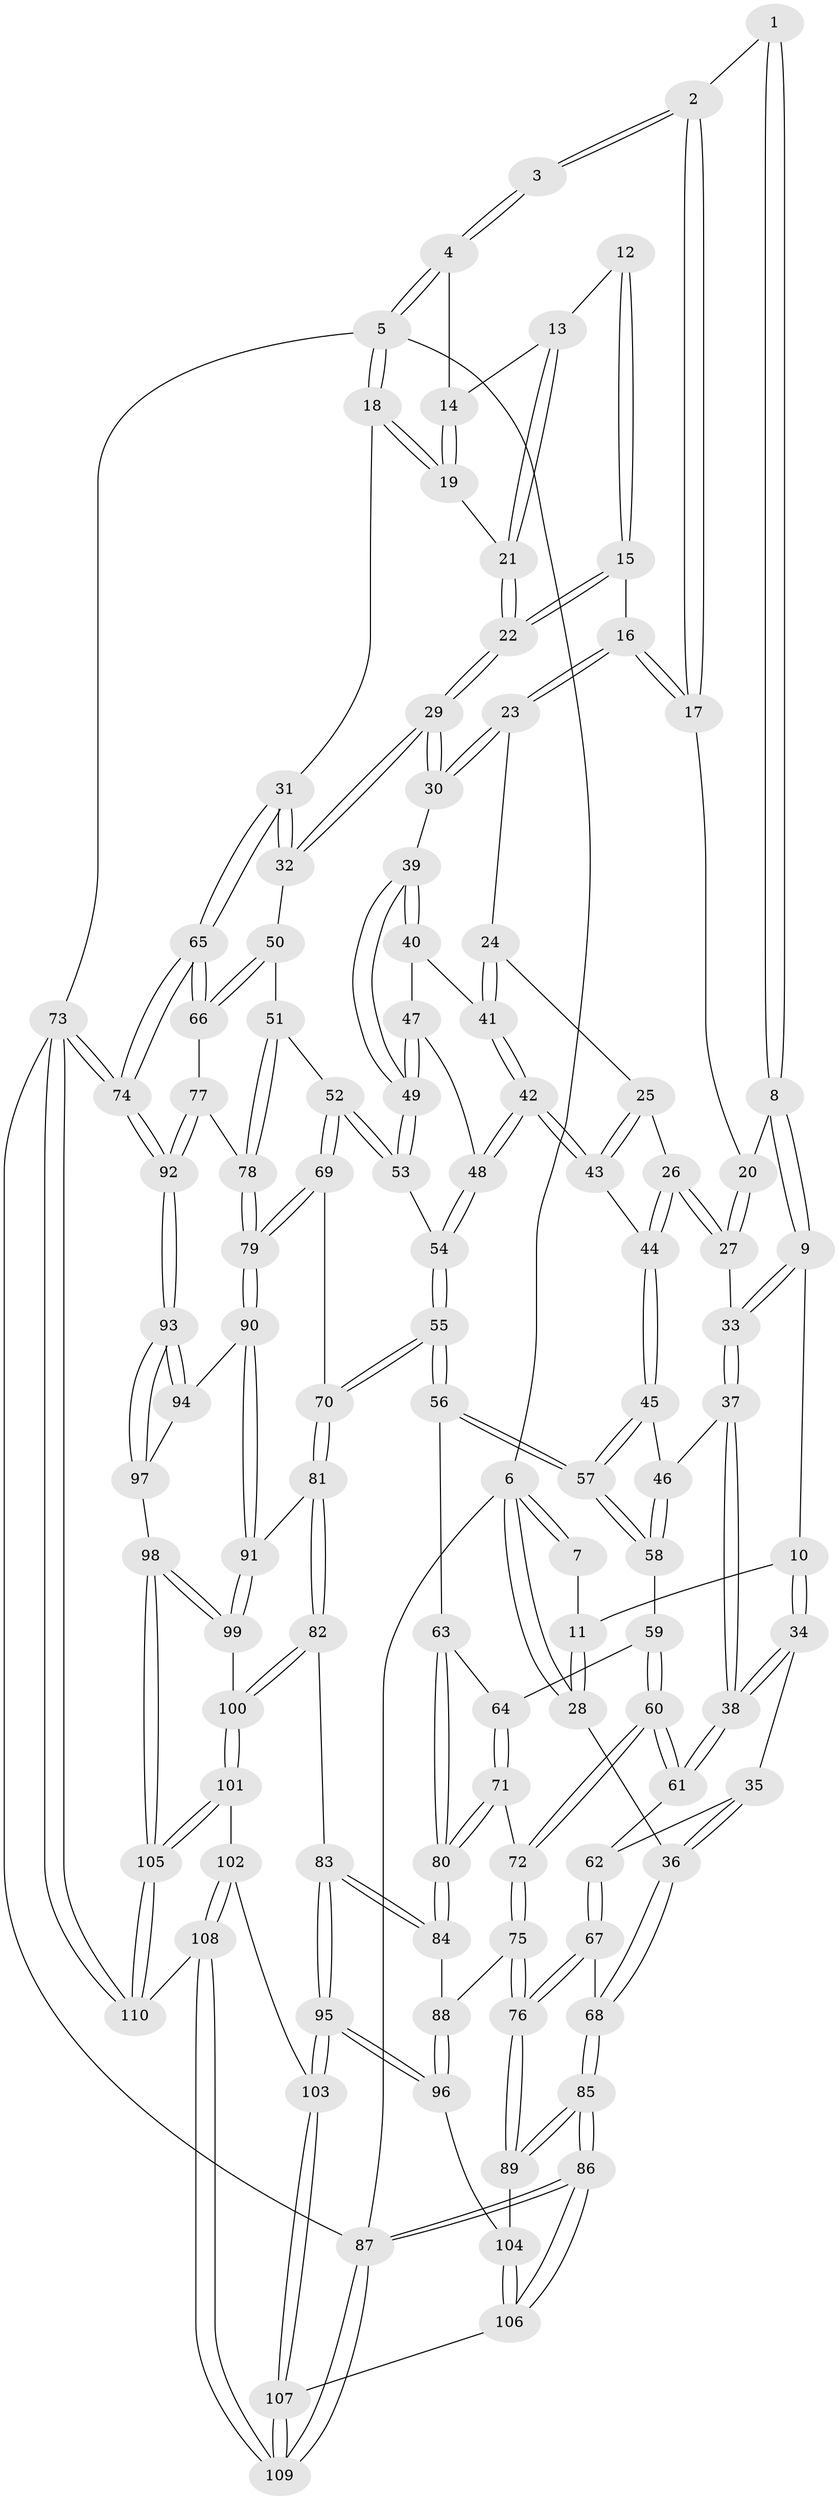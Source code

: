 // Generated by graph-tools (version 1.1) at 2025/11/02/27/25 16:11:52]
// undirected, 110 vertices, 272 edges
graph export_dot {
graph [start="1"]
  node [color=gray90,style=filled];
  1 [pos="+0.45962253120463364+0"];
  2 [pos="+0.5915763636917956+0"];
  3 [pos="+0.6100711339182254+0"];
  4 [pos="+1+0"];
  5 [pos="+1+0"];
  6 [pos="+0+0"];
  7 [pos="+0.36820020277743215+0"];
  8 [pos="+0.31305230286184565+0.16329250328299663"];
  9 [pos="+0.28507423731412485+0.20133123341071665"];
  10 [pos="+0.22725791872464104+0.19540062812517156"];
  11 [pos="+0.18564914911348462+0.1355999400865137"];
  12 [pos="+0.7353685505610829+0.07898815600409939"];
  13 [pos="+0.8105385602002138+0.1457379857144719"];
  14 [pos="+0.8672427688943741+0.04004898824109985"];
  15 [pos="+0.7064452663722413+0.19440225878876904"];
  16 [pos="+0.6919341601862009+0.19956057039738362"];
  17 [pos="+0.5687520137085138+0.06952402977801056"];
  18 [pos="+1+0.11920838767425761"];
  19 [pos="+0.8755259137850105+0.17080506604672452"];
  20 [pos="+0.5450265301096656+0.12221531524197767"];
  21 [pos="+0.8206839332975209+0.18161130384278537"];
  22 [pos="+0.8079208119088278+0.20541318555311416"];
  23 [pos="+0.6721580852018135+0.24230715259623525"];
  24 [pos="+0.5938932249288019+0.28564100648965973"];
  25 [pos="+0.5819558410936451+0.2844634793721258"];
  26 [pos="+0.5290249455477095+0.27094194630724194"];
  27 [pos="+0.5244981776968618+0.26387507144807326"];
  28 [pos="+0+0"];
  29 [pos="+0.8249068905764714+0.3324381657708612"];
  30 [pos="+0.7825791244418494+0.33814459297996524"];
  31 [pos="+1+0.23441617685775012"];
  32 [pos="+0.8609002531757444+0.35461109527294515"];
  33 [pos="+0.31437932234867844+0.2349901136652144"];
  34 [pos="+0.122812742987636+0.2931474296977061"];
  35 [pos="+0.0025570132786444785+0.32588244944752975"];
  36 [pos="+0+0.3525752854550747"];
  37 [pos="+0.32990408043410224+0.35882711320695854"];
  38 [pos="+0.2225713545538648+0.44496164980858677"];
  39 [pos="+0.7817226079172004+0.3386105180541449"];
  40 [pos="+0.6678273829128468+0.35182673940816417"];
  41 [pos="+0.6514728644781694+0.3435592959895668"];
  42 [pos="+0.604000672694627+0.42026541942989987"];
  43 [pos="+0.6014464011283577+0.4177650305218449"];
  44 [pos="+0.4963462370807645+0.3725402678908951"];
  45 [pos="+0.488831785133574+0.38338701358244515"];
  46 [pos="+0.36340494459208517+0.38836319242208894"];
  47 [pos="+0.6679071823146355+0.4012721040862796"];
  48 [pos="+0.6115041425492911+0.4383062589964321"];
  49 [pos="+0.709939153322376+0.4436938611492534"];
  50 [pos="+0.8604713107756292+0.4495446125397875"];
  51 [pos="+0.7803460855355585+0.5117477620870408"];
  52 [pos="+0.7327147294344382+0.5188385948469698"];
  53 [pos="+0.7062699450239959+0.48618566281935227"];
  54 [pos="+0.6106934026772934+0.4733046686327734"];
  55 [pos="+0.5344398861791201+0.5389043539961638"];
  56 [pos="+0.5236548832961236+0.535289305317661"];
  57 [pos="+0.49943301197199713+0.48993114560975054"];
  58 [pos="+0.3717371029952886+0.4646174174295962"];
  59 [pos="+0.3607912877820673+0.4849544097032692"];
  60 [pos="+0.25368518185321187+0.5345720649975914"];
  61 [pos="+0.21739430547098973+0.47214374929652997"];
  62 [pos="+0.1873685795960165+0.4765777729054433"];
  63 [pos="+0.4821683565705661+0.5583196143775437"];
  64 [pos="+0.38496737192833697+0.5264143359160227"];
  65 [pos="+1+0.5296098236677391"];
  66 [pos="+0.9204189249342157+0.5119681208218995"];
  67 [pos="+0.09959030196286187+0.5027603567592768"];
  68 [pos="+0+0.4695789219928725"];
  69 [pos="+0.724852852586335+0.5365470685886601"];
  70 [pos="+0.5941000271939972+0.6212077331754823"];
  71 [pos="+0.3528831551769163+0.6038936993082943"];
  72 [pos="+0.2550477966200641+0.5878981502624195"];
  73 [pos="+1+1"];
  74 [pos="+1+0.8813499805911769"];
  75 [pos="+0.1928132521404295+0.6838752015939666"];
  76 [pos="+0.1886579339355553+0.6876348374815132"];
  77 [pos="+0.8709550161209901+0.6440218431578009"];
  78 [pos="+0.8582887298500909+0.6435912707133633"];
  79 [pos="+0.7633007930138517+0.6806522950370345"];
  80 [pos="+0.4096251046538264+0.6373415112042864"];
  81 [pos="+0.6013946382936889+0.6658705970468405"];
  82 [pos="+0.5566351979475931+0.7229006686946293"];
  83 [pos="+0.4371910671298276+0.7052545042924921"];
  84 [pos="+0.41574411407001377+0.6858070448294254"];
  85 [pos="+0+0.679975806038324"];
  86 [pos="+0+1"];
  87 [pos="+0+1"];
  88 [pos="+0.3744539001853466+0.7053916208998254"];
  89 [pos="+0.1658252276412205+0.7189571614966594"];
  90 [pos="+0.738423644235058+0.7079319229915506"];
  91 [pos="+0.7361049443281816+0.7092777946708265"];
  92 [pos="+1+0.849073978860953"];
  93 [pos="+1+0.8515756759251176"];
  94 [pos="+0.8187474454671639+0.7603175017805553"];
  95 [pos="+0.4082848391021556+0.8648863655851607"];
  96 [pos="+0.3331774130240129+0.7928024659815949"];
  97 [pos="+0.788459120994804+0.8925116758312566"];
  98 [pos="+0.7525181811724986+0.9004021222922202"];
  99 [pos="+0.7225735851520083+0.8167460033288486"];
  100 [pos="+0.5605598216594305+0.8002867722849113"];
  101 [pos="+0.5234330227205434+0.8925653160752766"];
  102 [pos="+0.5183600952861972+0.8960225022646219"];
  103 [pos="+0.41006172256634393+0.8694853934420126"];
  104 [pos="+0.18494247045100423+0.7642880187838772"];
  105 [pos="+0.7272340551694413+0.9400755124220987"];
  106 [pos="+0.18581641777132218+0.8233488038673616"];
  107 [pos="+0.28491570773319874+0.9763596634515238"];
  108 [pos="+0.5059969412971796+1"];
  109 [pos="+0.24325781134994348+1"];
  110 [pos="+0.734303207745989+1"];
  1 -- 2;
  1 -- 8;
  1 -- 8;
  2 -- 3;
  2 -- 3;
  2 -- 17;
  2 -- 17;
  3 -- 4;
  3 -- 4;
  4 -- 5;
  4 -- 5;
  4 -- 14;
  5 -- 6;
  5 -- 18;
  5 -- 18;
  5 -- 73;
  6 -- 7;
  6 -- 7;
  6 -- 28;
  6 -- 28;
  6 -- 87;
  7 -- 11;
  8 -- 9;
  8 -- 9;
  8 -- 20;
  9 -- 10;
  9 -- 33;
  9 -- 33;
  10 -- 11;
  10 -- 34;
  10 -- 34;
  11 -- 28;
  11 -- 28;
  12 -- 13;
  12 -- 15;
  12 -- 15;
  13 -- 14;
  13 -- 21;
  13 -- 21;
  14 -- 19;
  14 -- 19;
  15 -- 16;
  15 -- 22;
  15 -- 22;
  16 -- 17;
  16 -- 17;
  16 -- 23;
  16 -- 23;
  17 -- 20;
  18 -- 19;
  18 -- 19;
  18 -- 31;
  19 -- 21;
  20 -- 27;
  20 -- 27;
  21 -- 22;
  21 -- 22;
  22 -- 29;
  22 -- 29;
  23 -- 24;
  23 -- 30;
  23 -- 30;
  24 -- 25;
  24 -- 41;
  24 -- 41;
  25 -- 26;
  25 -- 43;
  25 -- 43;
  26 -- 27;
  26 -- 27;
  26 -- 44;
  26 -- 44;
  27 -- 33;
  28 -- 36;
  29 -- 30;
  29 -- 30;
  29 -- 32;
  29 -- 32;
  30 -- 39;
  31 -- 32;
  31 -- 32;
  31 -- 65;
  31 -- 65;
  32 -- 50;
  33 -- 37;
  33 -- 37;
  34 -- 35;
  34 -- 38;
  34 -- 38;
  35 -- 36;
  35 -- 36;
  35 -- 62;
  36 -- 68;
  36 -- 68;
  37 -- 38;
  37 -- 38;
  37 -- 46;
  38 -- 61;
  38 -- 61;
  39 -- 40;
  39 -- 40;
  39 -- 49;
  39 -- 49;
  40 -- 41;
  40 -- 47;
  41 -- 42;
  41 -- 42;
  42 -- 43;
  42 -- 43;
  42 -- 48;
  42 -- 48;
  43 -- 44;
  44 -- 45;
  44 -- 45;
  45 -- 46;
  45 -- 57;
  45 -- 57;
  46 -- 58;
  46 -- 58;
  47 -- 48;
  47 -- 49;
  47 -- 49;
  48 -- 54;
  48 -- 54;
  49 -- 53;
  49 -- 53;
  50 -- 51;
  50 -- 66;
  50 -- 66;
  51 -- 52;
  51 -- 78;
  51 -- 78;
  52 -- 53;
  52 -- 53;
  52 -- 69;
  52 -- 69;
  53 -- 54;
  54 -- 55;
  54 -- 55;
  55 -- 56;
  55 -- 56;
  55 -- 70;
  55 -- 70;
  56 -- 57;
  56 -- 57;
  56 -- 63;
  57 -- 58;
  57 -- 58;
  58 -- 59;
  59 -- 60;
  59 -- 60;
  59 -- 64;
  60 -- 61;
  60 -- 61;
  60 -- 72;
  60 -- 72;
  61 -- 62;
  62 -- 67;
  62 -- 67;
  63 -- 64;
  63 -- 80;
  63 -- 80;
  64 -- 71;
  64 -- 71;
  65 -- 66;
  65 -- 66;
  65 -- 74;
  65 -- 74;
  66 -- 77;
  67 -- 68;
  67 -- 76;
  67 -- 76;
  68 -- 85;
  68 -- 85;
  69 -- 70;
  69 -- 79;
  69 -- 79;
  70 -- 81;
  70 -- 81;
  71 -- 72;
  71 -- 80;
  71 -- 80;
  72 -- 75;
  72 -- 75;
  73 -- 74;
  73 -- 74;
  73 -- 110;
  73 -- 110;
  73 -- 87;
  74 -- 92;
  74 -- 92;
  75 -- 76;
  75 -- 76;
  75 -- 88;
  76 -- 89;
  76 -- 89;
  77 -- 78;
  77 -- 92;
  77 -- 92;
  78 -- 79;
  78 -- 79;
  79 -- 90;
  79 -- 90;
  80 -- 84;
  80 -- 84;
  81 -- 82;
  81 -- 82;
  81 -- 91;
  82 -- 83;
  82 -- 100;
  82 -- 100;
  83 -- 84;
  83 -- 84;
  83 -- 95;
  83 -- 95;
  84 -- 88;
  85 -- 86;
  85 -- 86;
  85 -- 89;
  85 -- 89;
  86 -- 87;
  86 -- 87;
  86 -- 106;
  86 -- 106;
  87 -- 109;
  87 -- 109;
  88 -- 96;
  88 -- 96;
  89 -- 104;
  90 -- 91;
  90 -- 91;
  90 -- 94;
  91 -- 99;
  91 -- 99;
  92 -- 93;
  92 -- 93;
  93 -- 94;
  93 -- 94;
  93 -- 97;
  93 -- 97;
  94 -- 97;
  95 -- 96;
  95 -- 96;
  95 -- 103;
  95 -- 103;
  96 -- 104;
  97 -- 98;
  98 -- 99;
  98 -- 99;
  98 -- 105;
  98 -- 105;
  99 -- 100;
  100 -- 101;
  100 -- 101;
  101 -- 102;
  101 -- 105;
  101 -- 105;
  102 -- 103;
  102 -- 108;
  102 -- 108;
  103 -- 107;
  103 -- 107;
  104 -- 106;
  104 -- 106;
  105 -- 110;
  105 -- 110;
  106 -- 107;
  107 -- 109;
  107 -- 109;
  108 -- 109;
  108 -- 109;
  108 -- 110;
}
